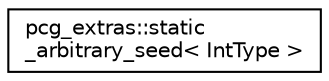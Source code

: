 digraph "Graphical Class Hierarchy"
{
 // LATEX_PDF_SIZE
  edge [fontname="Helvetica",fontsize="10",labelfontname="Helvetica",labelfontsize="10"];
  node [fontname="Helvetica",fontsize="10",shape=record];
  rankdir="LR";
  Node0 [label="pcg_extras::static\l_arbitrary_seed\< IntType \>",height=0.2,width=0.4,color="black", fillcolor="white", style="filled",URL="$structpcg__extras_1_1static__arbitrary__seed.html",tooltip=" "];
}
